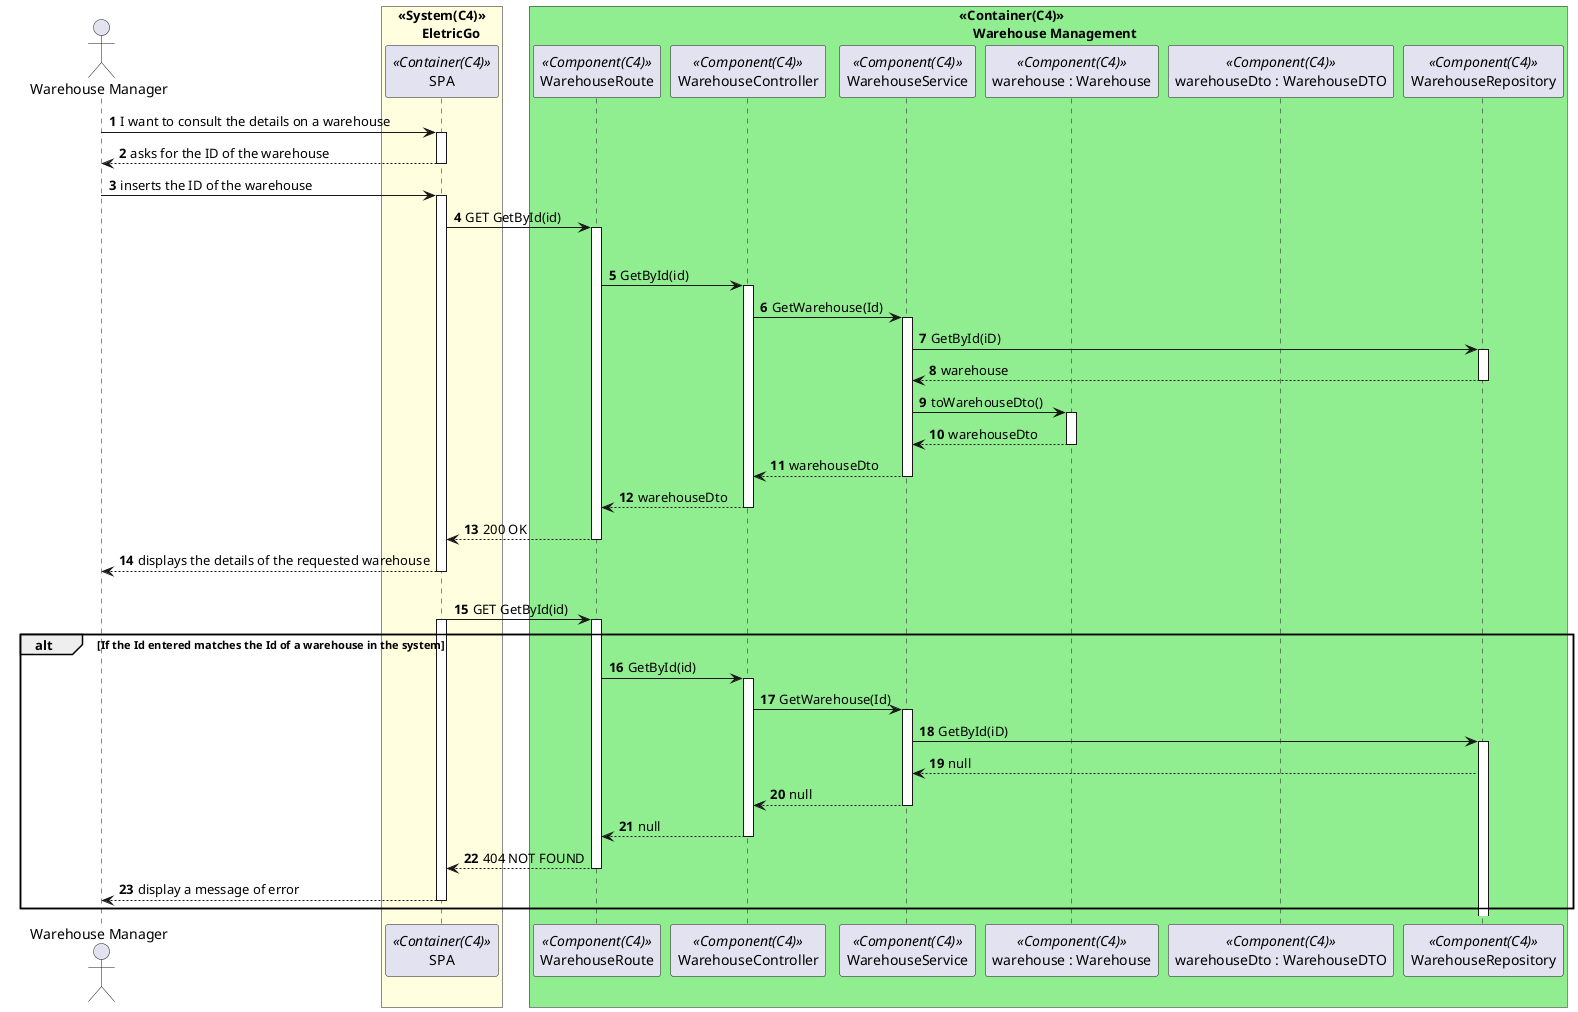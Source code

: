 @startuml 
autonumber
actor "Warehouse Manager" as admin
box "<<System(C4)>>\n       EletricGo" #LightYellow
participant SPA as ui <<Container(C4)>>
box "<<Container(C4)>>\n    Warehouse Management" #LightGreen
participant WarehouseRoute as  WM <<Component(C4)>>
participant WarehouseController as  CTL <<Component(C4)>>
participant WarehouseService as  SV <<Component(C4)>>
participant "warehouse : Warehouse" as  W <<Component(C4)>>
participant "warehouseDto : WarehouseDTO" as  DTO <<Component(C4)>>
participant WarehouseRepository as  WR <<Component(C4)>>
end box
end box

admin -> ui: I want to consult the details on a warehouse
activate ui

ui --> admin: asks for the ID of the warehouse
deactivate ui

admin -> ui: inserts the ID of the warehouse
activate ui
ui -> WM :  GET GetById(id)
activate WM
alt If the Id entered matches the Id of a warehouse in the system
WM -> CTL : GetById(id)
activate CTL
CTL -> SV : GetWarehouse(Id)
activate SV 
SV -> WR : GetById(iD)
activate WR
WR --> SV : warehouse
deactivate WR
SV -> W : toWarehouseDto()
activate W
W--> SV : warehouseDto
deactivate W
SV --> CTL : warehouseDto
deactivate SV
CTL --> WM: warehouseDto
deactivate CTL
WM --> ui : 200 OK 
deactivate WM 
ui --> admin: displays the details of the requested warehouse
deactivate ui

else If the Id entered does not match the Id of a warehouse in the system

ui -> WM :  GET GetById(id)
activate ui
activate WM
alt If the Id entered matches the Id of a warehouse in the system
WM -> CTL : GetById(id)
activate CTL
CTL -> SV : GetWarehouse(Id)
activate SV 
SV -> WR : GetById(iD)
activate WR
WR --> SV : null

SV --> CTL : null
deactivate SV
CTL --> WM: null
deactivate CTL

WM --> ui : 404 NOT FOUND
deactivate WM 
ui --> admin : display a message of error   
deactivate ui
end
deactivate admin
@enduml